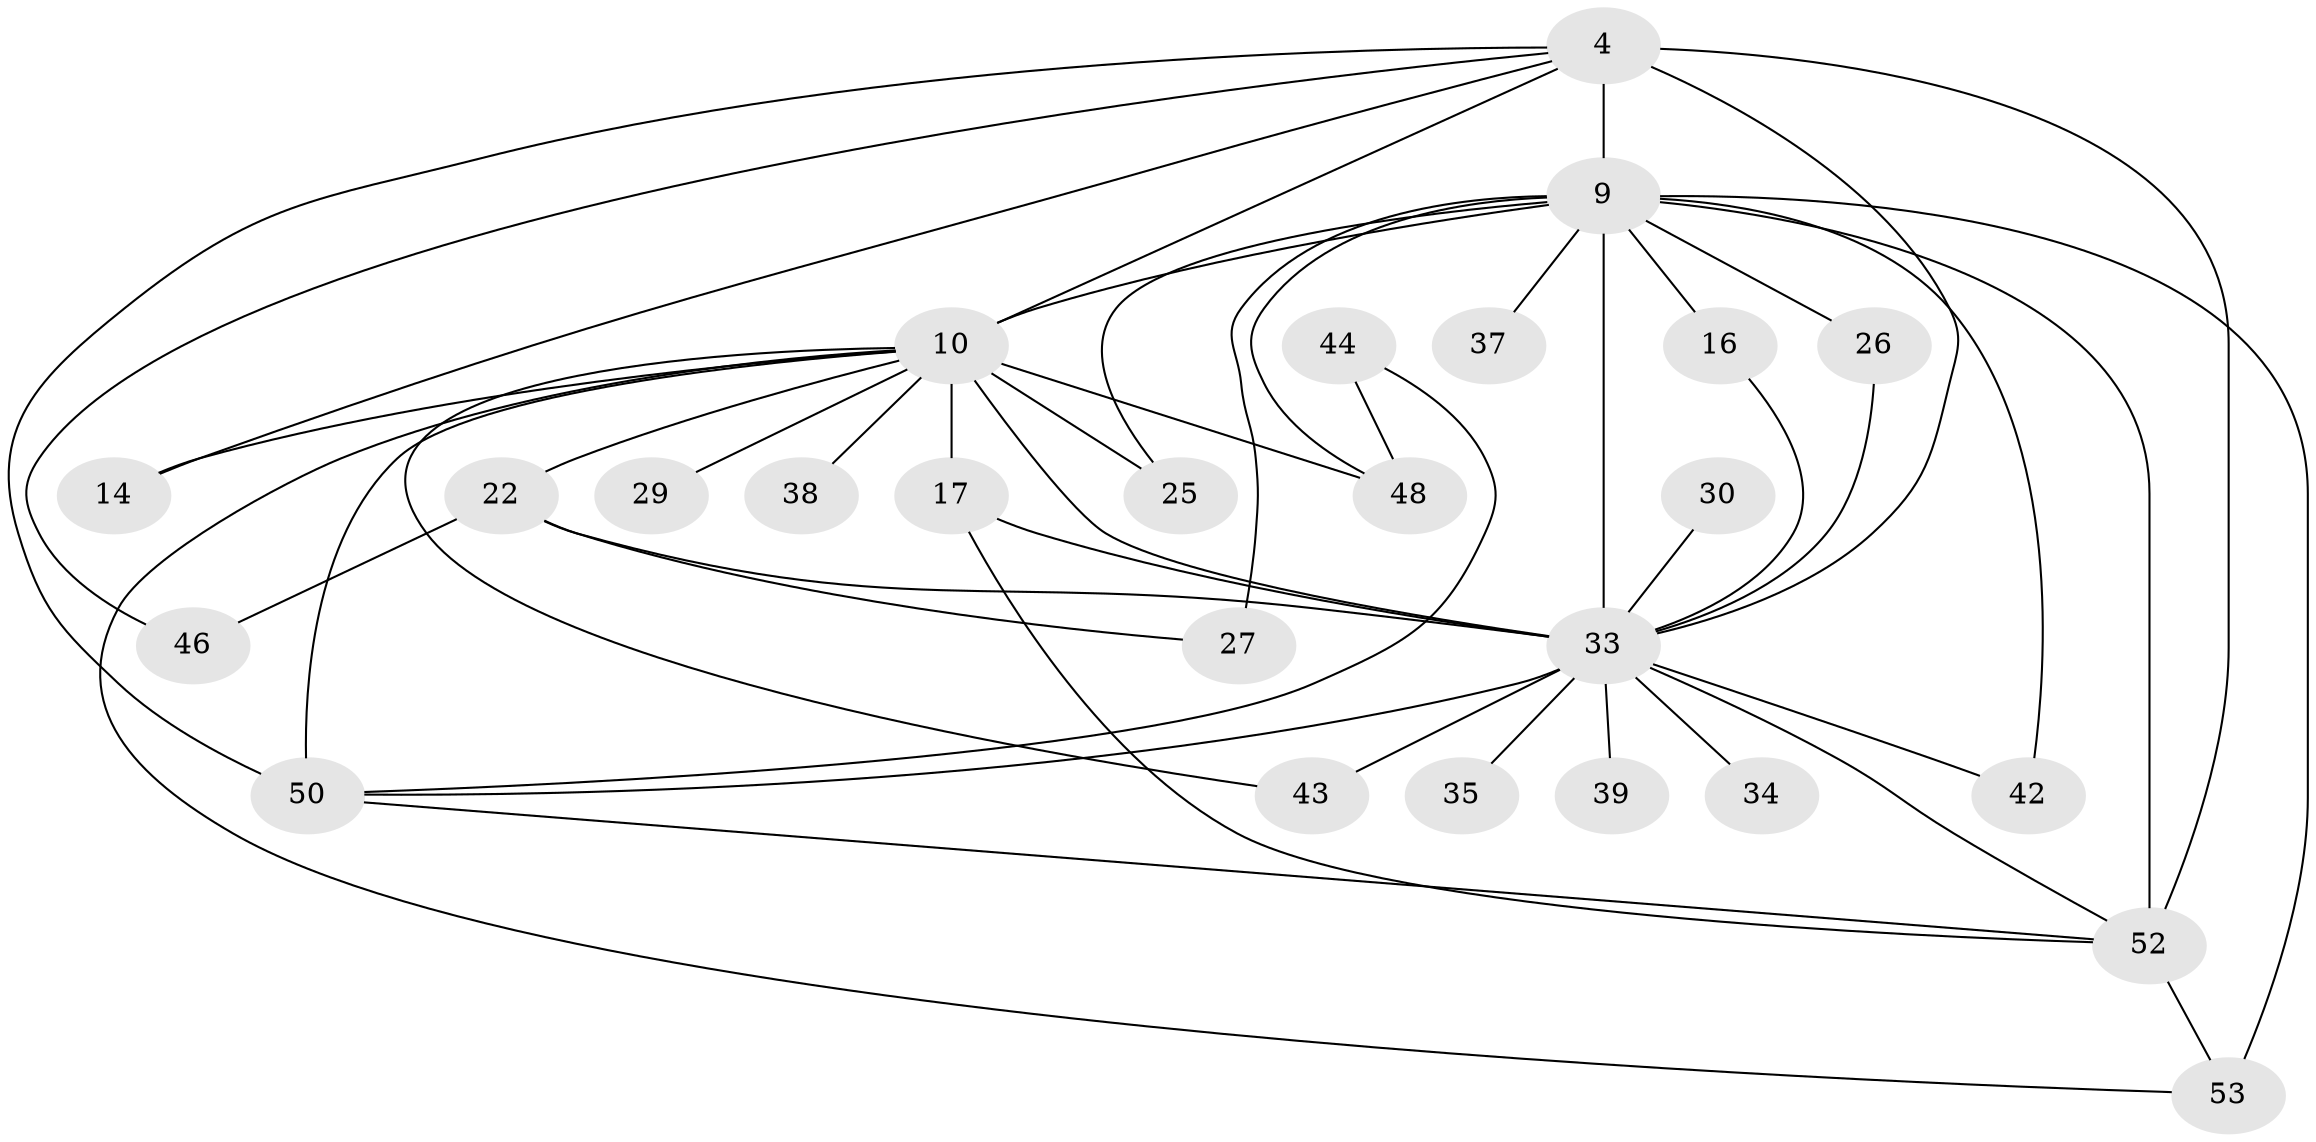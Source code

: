// original degree distribution, {14: 0.03773584905660377, 18: 0.018867924528301886, 12: 0.018867924528301886, 11: 0.018867924528301886, 13: 0.018867924528301886, 16: 0.05660377358490566, 21: 0.018867924528301886, 4: 0.07547169811320754, 3: 0.09433962264150944, 8: 0.018867924528301886, 2: 0.5849056603773585, 5: 0.03773584905660377}
// Generated by graph-tools (version 1.1) at 2025/44/03/09/25 04:44:04]
// undirected, 26 vertices, 48 edges
graph export_dot {
graph [start="1"]
  node [color=gray90,style=filled];
  4 [super="+3"];
  9 [super="+2"];
  10 [super="+7+5"];
  14;
  16;
  17 [super="+11"];
  22 [super="+19"];
  25;
  26;
  27;
  29;
  30;
  33 [super="+8+28+31+6"];
  34;
  35;
  37;
  38;
  39;
  42;
  43 [super="+21"];
  44;
  46;
  48 [super="+36"];
  50 [super="+32+49"];
  52 [super="+45+51"];
  53 [super="+18+41"];
  4 -- 9 [weight=4];
  4 -- 10 [weight=6];
  4 -- 14;
  4 -- 46;
  4 -- 33 [weight=6];
  4 -- 52 [weight=2];
  4 -- 50;
  9 -- 10 [weight=6];
  9 -- 16;
  9 -- 26;
  9 -- 37 [weight=2];
  9 -- 42;
  9 -- 48 [weight=2];
  9 -- 25;
  9 -- 27;
  9 -- 33 [weight=6];
  9 -- 53 [weight=2];
  9 -- 52 [weight=4];
  10 -- 14;
  10 -- 29 [weight=2];
  10 -- 38 [weight=2];
  10 -- 33 [weight=12];
  10 -- 25;
  10 -- 48;
  10 -- 17 [weight=2];
  10 -- 50 [weight=3];
  10 -- 22 [weight=2];
  10 -- 43;
  10 -- 53;
  16 -- 33;
  17 -- 33;
  17 -- 52;
  22 -- 27;
  22 -- 46;
  22 -- 33;
  26 -- 33;
  30 -- 33 [weight=2];
  33 -- 34;
  33 -- 35 [weight=2];
  33 -- 39 [weight=2];
  33 -- 43 [weight=2];
  33 -- 42;
  33 -- 52 [weight=2];
  33 -- 50;
  44 -- 48;
  44 -- 50;
  50 -- 52;
  52 -- 53;
}
